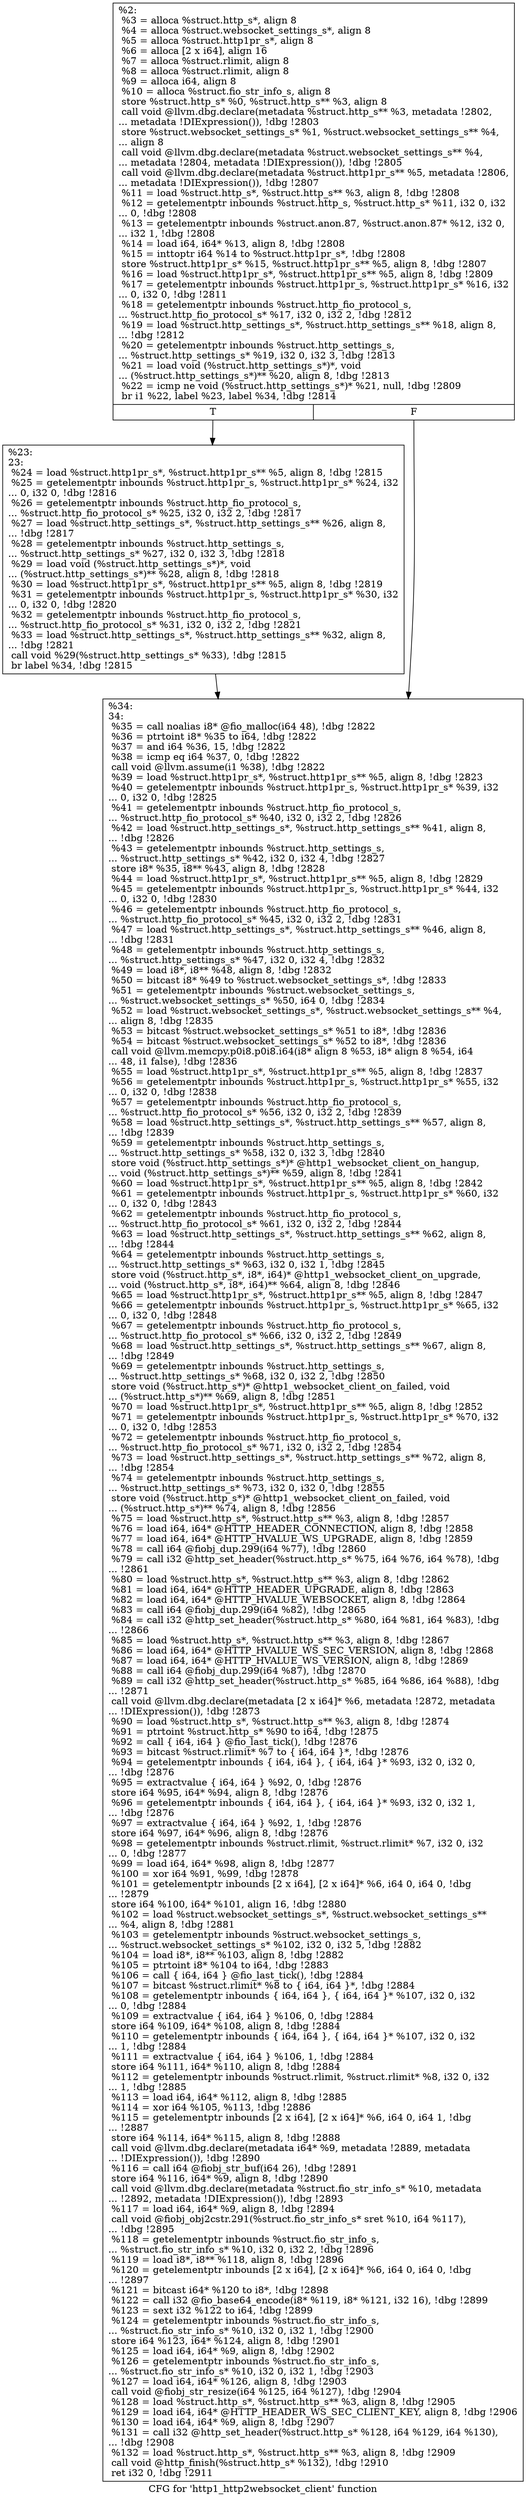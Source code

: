digraph "CFG for 'http1_http2websocket_client' function" {
	label="CFG for 'http1_http2websocket_client' function";

	Node0x5568521aa3c0 [shape=record,label="{%2:\l  %3 = alloca %struct.http_s*, align 8\l  %4 = alloca %struct.websocket_settings_s*, align 8\l  %5 = alloca %struct.http1pr_s*, align 8\l  %6 = alloca [2 x i64], align 16\l  %7 = alloca %struct.rlimit, align 8\l  %8 = alloca %struct.rlimit, align 8\l  %9 = alloca i64, align 8\l  %10 = alloca %struct.fio_str_info_s, align 8\l  store %struct.http_s* %0, %struct.http_s** %3, align 8\l  call void @llvm.dbg.declare(metadata %struct.http_s** %3, metadata !2802,\l... metadata !DIExpression()), !dbg !2803\l  store %struct.websocket_settings_s* %1, %struct.websocket_settings_s** %4,\l... align 8\l  call void @llvm.dbg.declare(metadata %struct.websocket_settings_s** %4,\l... metadata !2804, metadata !DIExpression()), !dbg !2805\l  call void @llvm.dbg.declare(metadata %struct.http1pr_s** %5, metadata !2806,\l... metadata !DIExpression()), !dbg !2807\l  %11 = load %struct.http_s*, %struct.http_s** %3, align 8, !dbg !2808\l  %12 = getelementptr inbounds %struct.http_s, %struct.http_s* %11, i32 0, i32\l... 0, !dbg !2808\l  %13 = getelementptr inbounds %struct.anon.87, %struct.anon.87* %12, i32 0,\l... i32 1, !dbg !2808\l  %14 = load i64, i64* %13, align 8, !dbg !2808\l  %15 = inttoptr i64 %14 to %struct.http1pr_s*, !dbg !2808\l  store %struct.http1pr_s* %15, %struct.http1pr_s** %5, align 8, !dbg !2807\l  %16 = load %struct.http1pr_s*, %struct.http1pr_s** %5, align 8, !dbg !2809\l  %17 = getelementptr inbounds %struct.http1pr_s, %struct.http1pr_s* %16, i32\l... 0, i32 0, !dbg !2811\l  %18 = getelementptr inbounds %struct.http_fio_protocol_s,\l... %struct.http_fio_protocol_s* %17, i32 0, i32 2, !dbg !2812\l  %19 = load %struct.http_settings_s*, %struct.http_settings_s** %18, align 8,\l... !dbg !2812\l  %20 = getelementptr inbounds %struct.http_settings_s,\l... %struct.http_settings_s* %19, i32 0, i32 3, !dbg !2813\l  %21 = load void (%struct.http_settings_s*)*, void\l... (%struct.http_settings_s*)** %20, align 8, !dbg !2813\l  %22 = icmp ne void (%struct.http_settings_s*)* %21, null, !dbg !2809\l  br i1 %22, label %23, label %34, !dbg !2814\l|{<s0>T|<s1>F}}"];
	Node0x5568521aa3c0:s0 -> Node0x5568521b2ac0;
	Node0x5568521aa3c0:s1 -> Node0x5568521b2b10;
	Node0x5568521b2ac0 [shape=record,label="{%23:\l23:                                               \l  %24 = load %struct.http1pr_s*, %struct.http1pr_s** %5, align 8, !dbg !2815\l  %25 = getelementptr inbounds %struct.http1pr_s, %struct.http1pr_s* %24, i32\l... 0, i32 0, !dbg !2816\l  %26 = getelementptr inbounds %struct.http_fio_protocol_s,\l... %struct.http_fio_protocol_s* %25, i32 0, i32 2, !dbg !2817\l  %27 = load %struct.http_settings_s*, %struct.http_settings_s** %26, align 8,\l... !dbg !2817\l  %28 = getelementptr inbounds %struct.http_settings_s,\l... %struct.http_settings_s* %27, i32 0, i32 3, !dbg !2818\l  %29 = load void (%struct.http_settings_s*)*, void\l... (%struct.http_settings_s*)** %28, align 8, !dbg !2818\l  %30 = load %struct.http1pr_s*, %struct.http1pr_s** %5, align 8, !dbg !2819\l  %31 = getelementptr inbounds %struct.http1pr_s, %struct.http1pr_s* %30, i32\l... 0, i32 0, !dbg !2820\l  %32 = getelementptr inbounds %struct.http_fio_protocol_s,\l... %struct.http_fio_protocol_s* %31, i32 0, i32 2, !dbg !2821\l  %33 = load %struct.http_settings_s*, %struct.http_settings_s** %32, align 8,\l... !dbg !2821\l  call void %29(%struct.http_settings_s* %33), !dbg !2815\l  br label %34, !dbg !2815\l}"];
	Node0x5568521b2ac0 -> Node0x5568521b2b10;
	Node0x5568521b2b10 [shape=record,label="{%34:\l34:                                               \l  %35 = call noalias i8* @fio_malloc(i64 48), !dbg !2822\l  %36 = ptrtoint i8* %35 to i64, !dbg !2822\l  %37 = and i64 %36, 15, !dbg !2822\l  %38 = icmp eq i64 %37, 0, !dbg !2822\l  call void @llvm.assume(i1 %38), !dbg !2822\l  %39 = load %struct.http1pr_s*, %struct.http1pr_s** %5, align 8, !dbg !2823\l  %40 = getelementptr inbounds %struct.http1pr_s, %struct.http1pr_s* %39, i32\l... 0, i32 0, !dbg !2825\l  %41 = getelementptr inbounds %struct.http_fio_protocol_s,\l... %struct.http_fio_protocol_s* %40, i32 0, i32 2, !dbg !2826\l  %42 = load %struct.http_settings_s*, %struct.http_settings_s** %41, align 8,\l... !dbg !2826\l  %43 = getelementptr inbounds %struct.http_settings_s,\l... %struct.http_settings_s* %42, i32 0, i32 4, !dbg !2827\l  store i8* %35, i8** %43, align 8, !dbg !2828\l  %44 = load %struct.http1pr_s*, %struct.http1pr_s** %5, align 8, !dbg !2829\l  %45 = getelementptr inbounds %struct.http1pr_s, %struct.http1pr_s* %44, i32\l... 0, i32 0, !dbg !2830\l  %46 = getelementptr inbounds %struct.http_fio_protocol_s,\l... %struct.http_fio_protocol_s* %45, i32 0, i32 2, !dbg !2831\l  %47 = load %struct.http_settings_s*, %struct.http_settings_s** %46, align 8,\l... !dbg !2831\l  %48 = getelementptr inbounds %struct.http_settings_s,\l... %struct.http_settings_s* %47, i32 0, i32 4, !dbg !2832\l  %49 = load i8*, i8** %48, align 8, !dbg !2832\l  %50 = bitcast i8* %49 to %struct.websocket_settings_s*, !dbg !2833\l  %51 = getelementptr inbounds %struct.websocket_settings_s,\l... %struct.websocket_settings_s* %50, i64 0, !dbg !2834\l  %52 = load %struct.websocket_settings_s*, %struct.websocket_settings_s** %4,\l... align 8, !dbg !2835\l  %53 = bitcast %struct.websocket_settings_s* %51 to i8*, !dbg !2836\l  %54 = bitcast %struct.websocket_settings_s* %52 to i8*, !dbg !2836\l  call void @llvm.memcpy.p0i8.p0i8.i64(i8* align 8 %53, i8* align 8 %54, i64\l... 48, i1 false), !dbg !2836\l  %55 = load %struct.http1pr_s*, %struct.http1pr_s** %5, align 8, !dbg !2837\l  %56 = getelementptr inbounds %struct.http1pr_s, %struct.http1pr_s* %55, i32\l... 0, i32 0, !dbg !2838\l  %57 = getelementptr inbounds %struct.http_fio_protocol_s,\l... %struct.http_fio_protocol_s* %56, i32 0, i32 2, !dbg !2839\l  %58 = load %struct.http_settings_s*, %struct.http_settings_s** %57, align 8,\l... !dbg !2839\l  %59 = getelementptr inbounds %struct.http_settings_s,\l... %struct.http_settings_s* %58, i32 0, i32 3, !dbg !2840\l  store void (%struct.http_settings_s*)* @http1_websocket_client_on_hangup,\l... void (%struct.http_settings_s*)** %59, align 8, !dbg !2841\l  %60 = load %struct.http1pr_s*, %struct.http1pr_s** %5, align 8, !dbg !2842\l  %61 = getelementptr inbounds %struct.http1pr_s, %struct.http1pr_s* %60, i32\l... 0, i32 0, !dbg !2843\l  %62 = getelementptr inbounds %struct.http_fio_protocol_s,\l... %struct.http_fio_protocol_s* %61, i32 0, i32 2, !dbg !2844\l  %63 = load %struct.http_settings_s*, %struct.http_settings_s** %62, align 8,\l... !dbg !2844\l  %64 = getelementptr inbounds %struct.http_settings_s,\l... %struct.http_settings_s* %63, i32 0, i32 1, !dbg !2845\l  store void (%struct.http_s*, i8*, i64)* @http1_websocket_client_on_upgrade,\l... void (%struct.http_s*, i8*, i64)** %64, align 8, !dbg !2846\l  %65 = load %struct.http1pr_s*, %struct.http1pr_s** %5, align 8, !dbg !2847\l  %66 = getelementptr inbounds %struct.http1pr_s, %struct.http1pr_s* %65, i32\l... 0, i32 0, !dbg !2848\l  %67 = getelementptr inbounds %struct.http_fio_protocol_s,\l... %struct.http_fio_protocol_s* %66, i32 0, i32 2, !dbg !2849\l  %68 = load %struct.http_settings_s*, %struct.http_settings_s** %67, align 8,\l... !dbg !2849\l  %69 = getelementptr inbounds %struct.http_settings_s,\l... %struct.http_settings_s* %68, i32 0, i32 2, !dbg !2850\l  store void (%struct.http_s*)* @http1_websocket_client_on_failed, void\l... (%struct.http_s*)** %69, align 8, !dbg !2851\l  %70 = load %struct.http1pr_s*, %struct.http1pr_s** %5, align 8, !dbg !2852\l  %71 = getelementptr inbounds %struct.http1pr_s, %struct.http1pr_s* %70, i32\l... 0, i32 0, !dbg !2853\l  %72 = getelementptr inbounds %struct.http_fio_protocol_s,\l... %struct.http_fio_protocol_s* %71, i32 0, i32 2, !dbg !2854\l  %73 = load %struct.http_settings_s*, %struct.http_settings_s** %72, align 8,\l... !dbg !2854\l  %74 = getelementptr inbounds %struct.http_settings_s,\l... %struct.http_settings_s* %73, i32 0, i32 0, !dbg !2855\l  store void (%struct.http_s*)* @http1_websocket_client_on_failed, void\l... (%struct.http_s*)** %74, align 8, !dbg !2856\l  %75 = load %struct.http_s*, %struct.http_s** %3, align 8, !dbg !2857\l  %76 = load i64, i64* @HTTP_HEADER_CONNECTION, align 8, !dbg !2858\l  %77 = load i64, i64* @HTTP_HVALUE_WS_UPGRADE, align 8, !dbg !2859\l  %78 = call i64 @fiobj_dup.299(i64 %77), !dbg !2860\l  %79 = call i32 @http_set_header(%struct.http_s* %75, i64 %76, i64 %78), !dbg\l... !2861\l  %80 = load %struct.http_s*, %struct.http_s** %3, align 8, !dbg !2862\l  %81 = load i64, i64* @HTTP_HEADER_UPGRADE, align 8, !dbg !2863\l  %82 = load i64, i64* @HTTP_HVALUE_WEBSOCKET, align 8, !dbg !2864\l  %83 = call i64 @fiobj_dup.299(i64 %82), !dbg !2865\l  %84 = call i32 @http_set_header(%struct.http_s* %80, i64 %81, i64 %83), !dbg\l... !2866\l  %85 = load %struct.http_s*, %struct.http_s** %3, align 8, !dbg !2867\l  %86 = load i64, i64* @HTTP_HVALUE_WS_SEC_VERSION, align 8, !dbg !2868\l  %87 = load i64, i64* @HTTP_HVALUE_WS_VERSION, align 8, !dbg !2869\l  %88 = call i64 @fiobj_dup.299(i64 %87), !dbg !2870\l  %89 = call i32 @http_set_header(%struct.http_s* %85, i64 %86, i64 %88), !dbg\l... !2871\l  call void @llvm.dbg.declare(metadata [2 x i64]* %6, metadata !2872, metadata\l... !DIExpression()), !dbg !2873\l  %90 = load %struct.http_s*, %struct.http_s** %3, align 8, !dbg !2874\l  %91 = ptrtoint %struct.http_s* %90 to i64, !dbg !2875\l  %92 = call \{ i64, i64 \} @fio_last_tick(), !dbg !2876\l  %93 = bitcast %struct.rlimit* %7 to \{ i64, i64 \}*, !dbg !2876\l  %94 = getelementptr inbounds \{ i64, i64 \}, \{ i64, i64 \}* %93, i32 0, i32 0,\l... !dbg !2876\l  %95 = extractvalue \{ i64, i64 \} %92, 0, !dbg !2876\l  store i64 %95, i64* %94, align 8, !dbg !2876\l  %96 = getelementptr inbounds \{ i64, i64 \}, \{ i64, i64 \}* %93, i32 0, i32 1,\l... !dbg !2876\l  %97 = extractvalue \{ i64, i64 \} %92, 1, !dbg !2876\l  store i64 %97, i64* %96, align 8, !dbg !2876\l  %98 = getelementptr inbounds %struct.rlimit, %struct.rlimit* %7, i32 0, i32\l... 0, !dbg !2877\l  %99 = load i64, i64* %98, align 8, !dbg !2877\l  %100 = xor i64 %91, %99, !dbg !2878\l  %101 = getelementptr inbounds [2 x i64], [2 x i64]* %6, i64 0, i64 0, !dbg\l... !2879\l  store i64 %100, i64* %101, align 16, !dbg !2880\l  %102 = load %struct.websocket_settings_s*, %struct.websocket_settings_s**\l... %4, align 8, !dbg !2881\l  %103 = getelementptr inbounds %struct.websocket_settings_s,\l... %struct.websocket_settings_s* %102, i32 0, i32 5, !dbg !2882\l  %104 = load i8*, i8** %103, align 8, !dbg !2882\l  %105 = ptrtoint i8* %104 to i64, !dbg !2883\l  %106 = call \{ i64, i64 \} @fio_last_tick(), !dbg !2884\l  %107 = bitcast %struct.rlimit* %8 to \{ i64, i64 \}*, !dbg !2884\l  %108 = getelementptr inbounds \{ i64, i64 \}, \{ i64, i64 \}* %107, i32 0, i32\l... 0, !dbg !2884\l  %109 = extractvalue \{ i64, i64 \} %106, 0, !dbg !2884\l  store i64 %109, i64* %108, align 8, !dbg !2884\l  %110 = getelementptr inbounds \{ i64, i64 \}, \{ i64, i64 \}* %107, i32 0, i32\l... 1, !dbg !2884\l  %111 = extractvalue \{ i64, i64 \} %106, 1, !dbg !2884\l  store i64 %111, i64* %110, align 8, !dbg !2884\l  %112 = getelementptr inbounds %struct.rlimit, %struct.rlimit* %8, i32 0, i32\l... 1, !dbg !2885\l  %113 = load i64, i64* %112, align 8, !dbg !2885\l  %114 = xor i64 %105, %113, !dbg !2886\l  %115 = getelementptr inbounds [2 x i64], [2 x i64]* %6, i64 0, i64 1, !dbg\l... !2887\l  store i64 %114, i64* %115, align 8, !dbg !2888\l  call void @llvm.dbg.declare(metadata i64* %9, metadata !2889, metadata\l... !DIExpression()), !dbg !2890\l  %116 = call i64 @fiobj_str_buf(i64 26), !dbg !2891\l  store i64 %116, i64* %9, align 8, !dbg !2890\l  call void @llvm.dbg.declare(metadata %struct.fio_str_info_s* %10, metadata\l... !2892, metadata !DIExpression()), !dbg !2893\l  %117 = load i64, i64* %9, align 8, !dbg !2894\l  call void @fiobj_obj2cstr.291(%struct.fio_str_info_s* sret %10, i64 %117),\l... !dbg !2895\l  %118 = getelementptr inbounds %struct.fio_str_info_s,\l... %struct.fio_str_info_s* %10, i32 0, i32 2, !dbg !2896\l  %119 = load i8*, i8** %118, align 8, !dbg !2896\l  %120 = getelementptr inbounds [2 x i64], [2 x i64]* %6, i64 0, i64 0, !dbg\l... !2897\l  %121 = bitcast i64* %120 to i8*, !dbg !2898\l  %122 = call i32 @fio_base64_encode(i8* %119, i8* %121, i32 16), !dbg !2899\l  %123 = sext i32 %122 to i64, !dbg !2899\l  %124 = getelementptr inbounds %struct.fio_str_info_s,\l... %struct.fio_str_info_s* %10, i32 0, i32 1, !dbg !2900\l  store i64 %123, i64* %124, align 8, !dbg !2901\l  %125 = load i64, i64* %9, align 8, !dbg !2902\l  %126 = getelementptr inbounds %struct.fio_str_info_s,\l... %struct.fio_str_info_s* %10, i32 0, i32 1, !dbg !2903\l  %127 = load i64, i64* %126, align 8, !dbg !2903\l  call void @fiobj_str_resize(i64 %125, i64 %127), !dbg !2904\l  %128 = load %struct.http_s*, %struct.http_s** %3, align 8, !dbg !2905\l  %129 = load i64, i64* @HTTP_HEADER_WS_SEC_CLIENT_KEY, align 8, !dbg !2906\l  %130 = load i64, i64* %9, align 8, !dbg !2907\l  %131 = call i32 @http_set_header(%struct.http_s* %128, i64 %129, i64 %130),\l... !dbg !2908\l  %132 = load %struct.http_s*, %struct.http_s** %3, align 8, !dbg !2909\l  call void @http_finish(%struct.http_s* %132), !dbg !2910\l  ret i32 0, !dbg !2911\l}"];
}
